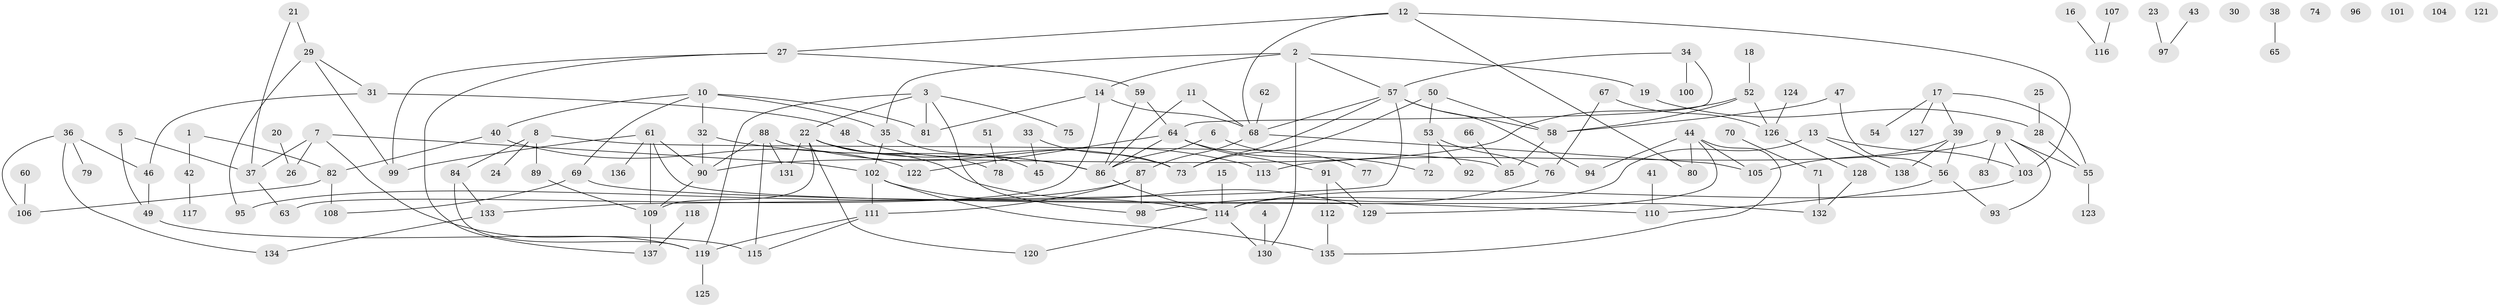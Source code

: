 // Generated by graph-tools (version 1.1) at 2025/00/03/09/25 03:00:41]
// undirected, 138 vertices, 183 edges
graph export_dot {
graph [start="1"]
  node [color=gray90,style=filled];
  1;
  2;
  3;
  4;
  5;
  6;
  7;
  8;
  9;
  10;
  11;
  12;
  13;
  14;
  15;
  16;
  17;
  18;
  19;
  20;
  21;
  22;
  23;
  24;
  25;
  26;
  27;
  28;
  29;
  30;
  31;
  32;
  33;
  34;
  35;
  36;
  37;
  38;
  39;
  40;
  41;
  42;
  43;
  44;
  45;
  46;
  47;
  48;
  49;
  50;
  51;
  52;
  53;
  54;
  55;
  56;
  57;
  58;
  59;
  60;
  61;
  62;
  63;
  64;
  65;
  66;
  67;
  68;
  69;
  70;
  71;
  72;
  73;
  74;
  75;
  76;
  77;
  78;
  79;
  80;
  81;
  82;
  83;
  84;
  85;
  86;
  87;
  88;
  89;
  90;
  91;
  92;
  93;
  94;
  95;
  96;
  97;
  98;
  99;
  100;
  101;
  102;
  103;
  104;
  105;
  106;
  107;
  108;
  109;
  110;
  111;
  112;
  113;
  114;
  115;
  116;
  117;
  118;
  119;
  120;
  121;
  122;
  123;
  124;
  125;
  126;
  127;
  128;
  129;
  130;
  131;
  132;
  133;
  134;
  135;
  136;
  137;
  138;
  1 -- 42;
  1 -- 82;
  2 -- 14;
  2 -- 19;
  2 -- 35;
  2 -- 57;
  2 -- 130;
  3 -- 22;
  3 -- 75;
  3 -- 81;
  3 -- 98;
  3 -- 119;
  4 -- 130;
  5 -- 37;
  5 -- 49;
  6 -- 77;
  6 -- 86;
  7 -- 26;
  7 -- 37;
  7 -- 102;
  7 -- 119;
  8 -- 24;
  8 -- 84;
  8 -- 85;
  8 -- 89;
  9 -- 55;
  9 -- 83;
  9 -- 93;
  9 -- 103;
  9 -- 113;
  10 -- 32;
  10 -- 35;
  10 -- 40;
  10 -- 69;
  10 -- 81;
  11 -- 68;
  11 -- 86;
  12 -- 27;
  12 -- 68;
  12 -- 80;
  12 -- 103;
  13 -- 103;
  13 -- 114;
  13 -- 138;
  14 -- 63;
  14 -- 68;
  14 -- 81;
  15 -- 114;
  16 -- 116;
  17 -- 39;
  17 -- 54;
  17 -- 55;
  17 -- 127;
  18 -- 52;
  19 -- 28;
  20 -- 26;
  21 -- 29;
  21 -- 37;
  22 -- 73;
  22 -- 78;
  22 -- 109;
  22 -- 120;
  22 -- 129;
  22 -- 131;
  23 -- 97;
  25 -- 28;
  27 -- 59;
  27 -- 99;
  27 -- 137;
  28 -- 55;
  29 -- 31;
  29 -- 95;
  29 -- 99;
  31 -- 46;
  31 -- 48;
  32 -- 86;
  32 -- 90;
  33 -- 45;
  33 -- 73;
  34 -- 57;
  34 -- 64;
  34 -- 100;
  35 -- 45;
  35 -- 102;
  36 -- 46;
  36 -- 79;
  36 -- 106;
  36 -- 134;
  37 -- 63;
  38 -- 65;
  39 -- 56;
  39 -- 105;
  39 -- 138;
  40 -- 82;
  40 -- 122;
  41 -- 110;
  42 -- 117;
  43 -- 97;
  44 -- 80;
  44 -- 94;
  44 -- 105;
  44 -- 129;
  44 -- 135;
  46 -- 49;
  47 -- 56;
  47 -- 58;
  48 -- 86;
  49 -- 115;
  50 -- 53;
  50 -- 58;
  50 -- 73;
  51 -- 78;
  52 -- 58;
  52 -- 90;
  52 -- 126;
  53 -- 72;
  53 -- 76;
  53 -- 92;
  55 -- 123;
  56 -- 93;
  56 -- 110;
  57 -- 58;
  57 -- 68;
  57 -- 73;
  57 -- 94;
  57 -- 133;
  58 -- 85;
  59 -- 64;
  59 -- 86;
  60 -- 106;
  61 -- 90;
  61 -- 99;
  61 -- 109;
  61 -- 132;
  61 -- 136;
  62 -- 68;
  64 -- 72;
  64 -- 86;
  64 -- 91;
  64 -- 122;
  66 -- 85;
  67 -- 76;
  67 -- 126;
  68 -- 87;
  68 -- 105;
  69 -- 108;
  69 -- 110;
  70 -- 71;
  71 -- 132;
  76 -- 98;
  82 -- 106;
  82 -- 108;
  84 -- 119;
  84 -- 133;
  86 -- 114;
  87 -- 95;
  87 -- 98;
  87 -- 111;
  88 -- 90;
  88 -- 113;
  88 -- 115;
  88 -- 131;
  89 -- 109;
  90 -- 109;
  91 -- 112;
  91 -- 129;
  102 -- 111;
  102 -- 114;
  102 -- 135;
  103 -- 114;
  107 -- 116;
  109 -- 137;
  111 -- 115;
  111 -- 119;
  112 -- 135;
  114 -- 120;
  114 -- 130;
  118 -- 137;
  119 -- 125;
  124 -- 126;
  126 -- 128;
  128 -- 132;
  133 -- 134;
}

